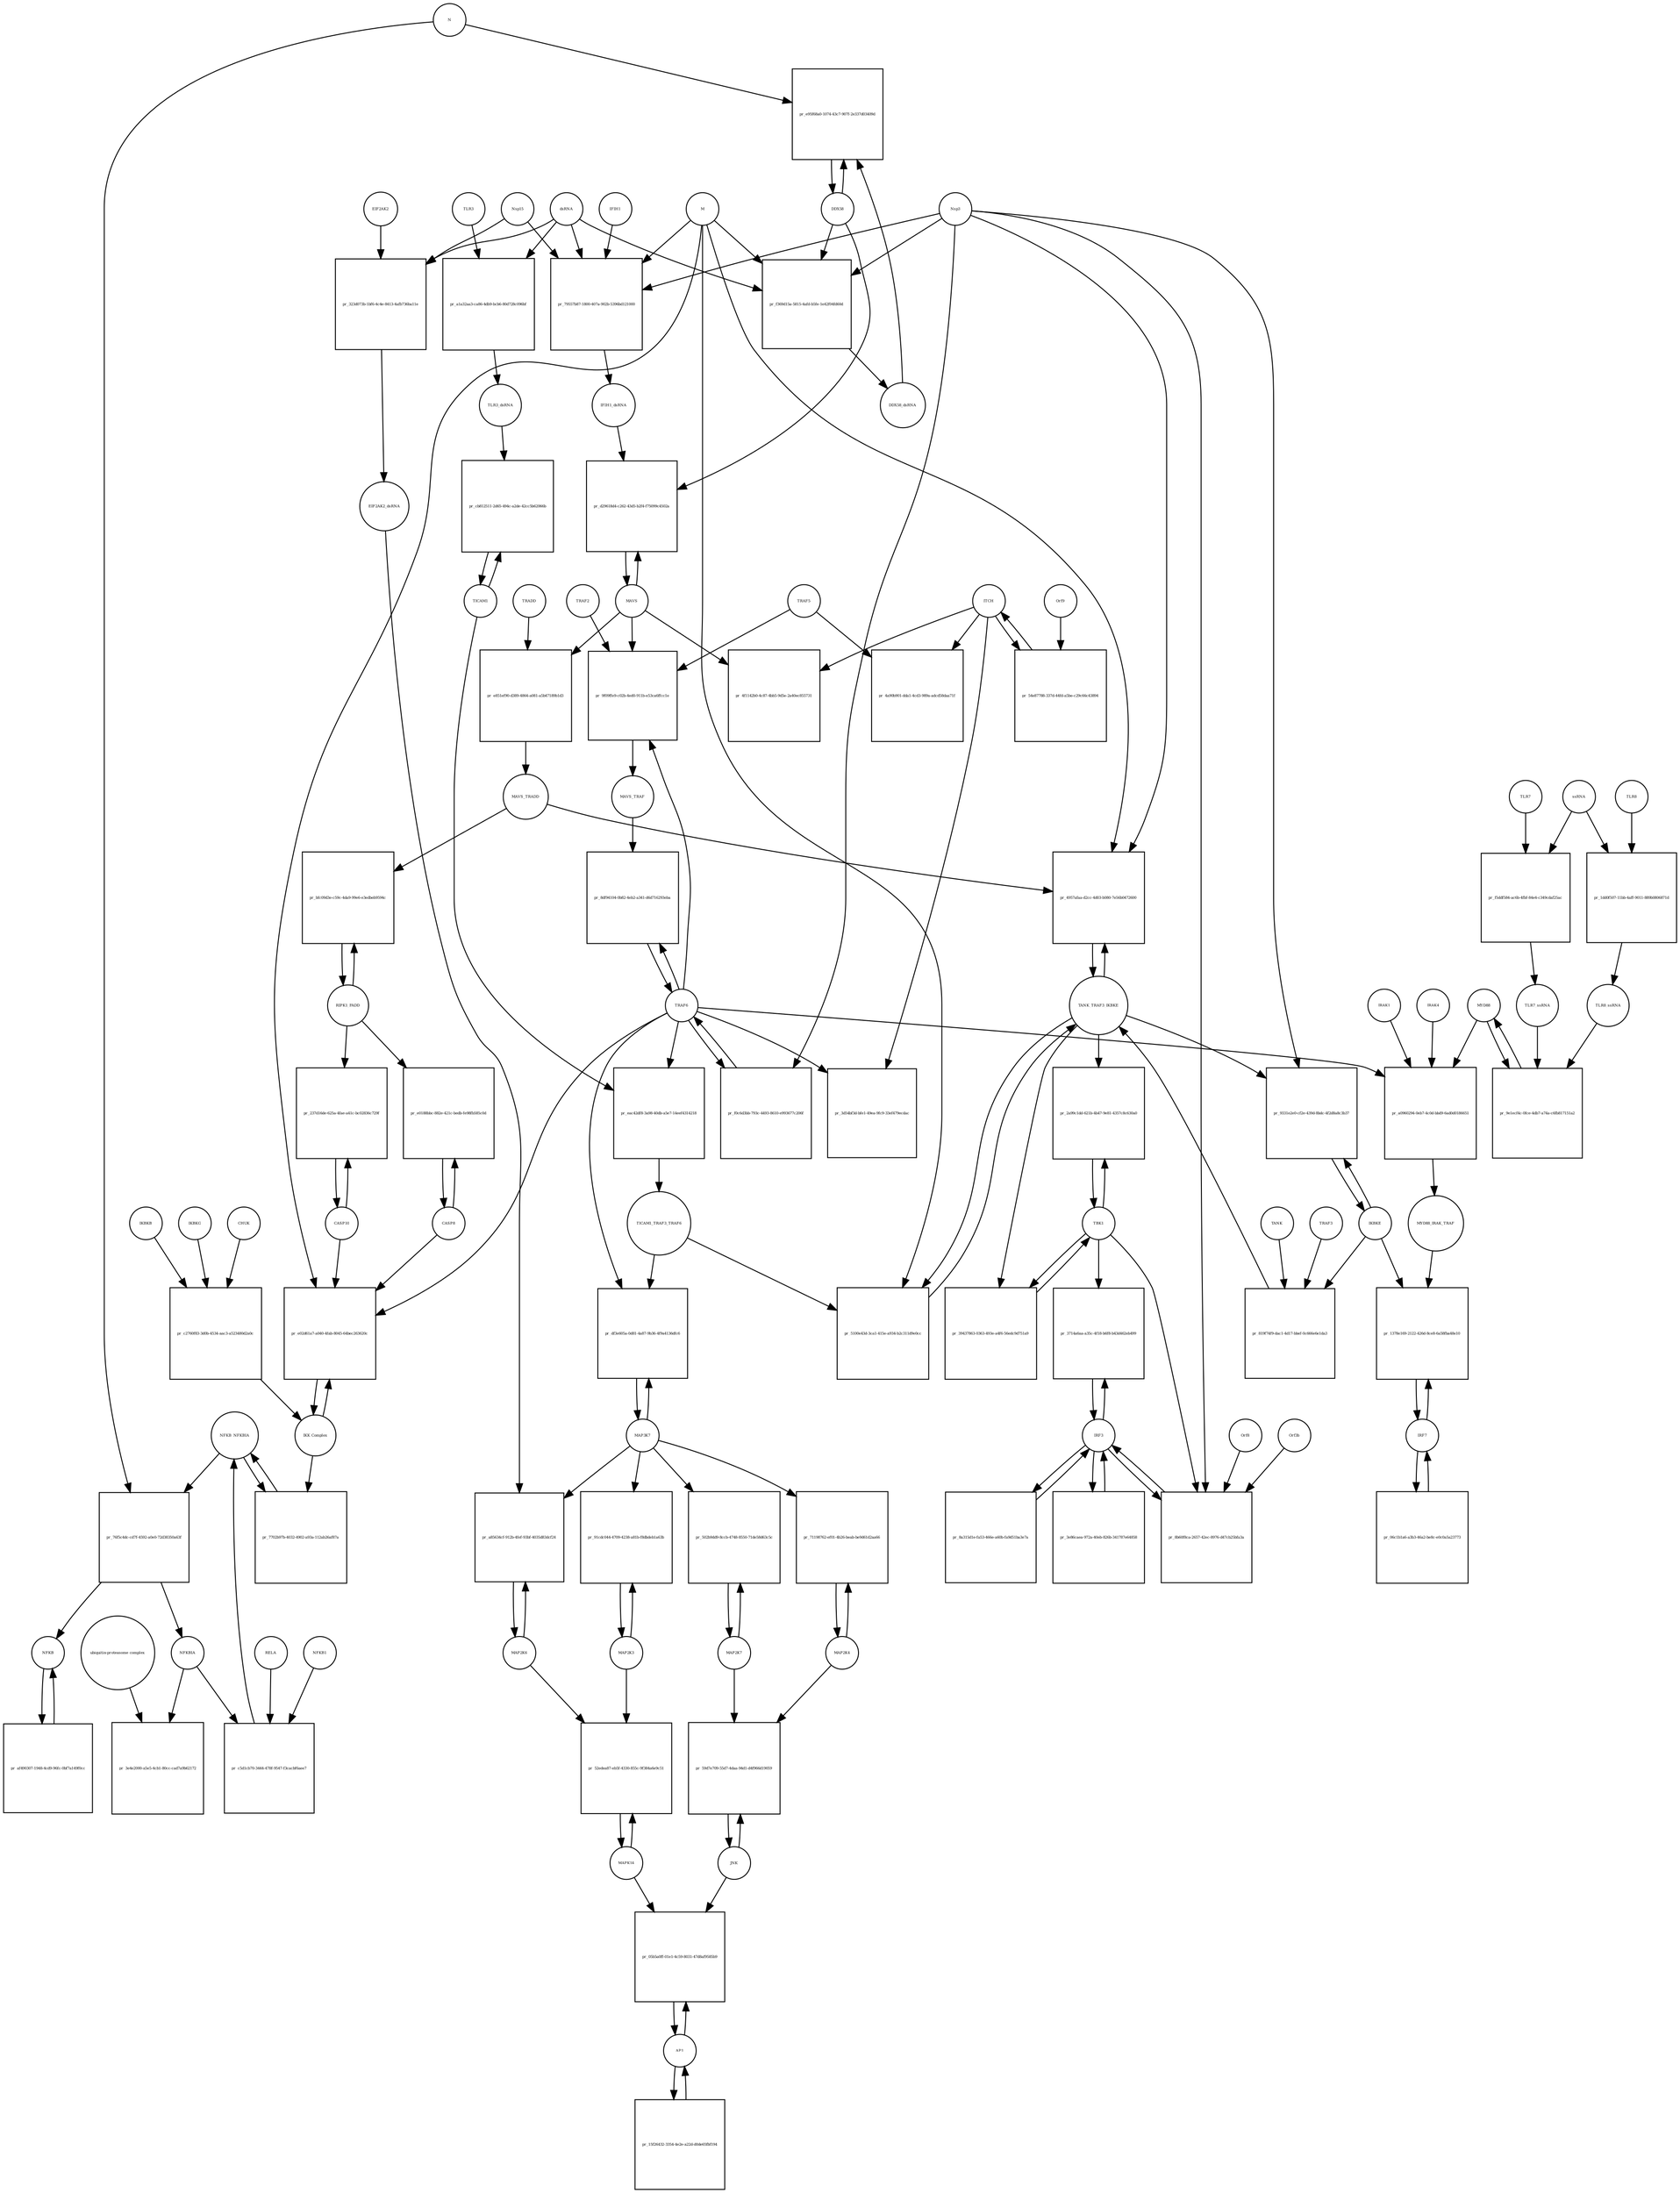 strict digraph  {
NFKB_NFKBIA [annotation="", bipartite=0, cls=complex, fontsize=4, label=NFKB_NFKBIA, shape=circle];
"pr_76f5c4dc-cd7f-4592-a0e0-72d38350a63f" [annotation="", bipartite=1, cls=process, fontsize=4, label="pr_76f5c4dc-cd7f-4592-a0e0-72d38350a63f", shape=square];
NFKB [annotation="", bipartite=0, cls=complex, fontsize=4, label=NFKB, shape=circle];
NFKBIA [annotation=urn_miriam_hgnc_7797, bipartite=0, cls=macromolecule, fontsize=4, label=NFKBIA, shape=circle];
N [annotation=urn_miriam_ncbiprotein_1798174255, bipartite=0, cls=macromolecule, fontsize=4, label=N, shape=circle];
TLR3 [annotation=urn_miriam_hgnc_11849, bipartite=0, cls="macromolecule multimer", fontsize=4, label=TLR3, shape=circle];
"pr_a1a32aa3-ca86-4db9-bcb6-80d728c096bf" [annotation="", bipartite=1, cls=process, fontsize=4, label="pr_a1a32aa3-ca86-4db9-bcb6-80d728c096bf", shape=square];
dsRNA [annotation="", bipartite=0, cls="nucleic acid feature", fontsize=4, label=dsRNA, shape=circle];
TLR3_dsRNA [annotation="", bipartite=0, cls=complex, fontsize=4, label=TLR3_dsRNA, shape=circle];
"pr_f369d15a-5815-4afd-b5fe-1e42f04fd60d" [annotation="", bipartite=1, cls=process, fontsize=4, label="pr_f369d15a-5815-4afd-b5fe-1e42f04fd60d", shape=square];
DDX58_dsRNA [annotation="", bipartite=0, cls=complex, fontsize=4, label=DDX58_dsRNA, shape=circle];
M [annotation=urn_miriam_ncbiprotein_1796318601, bipartite=0, cls=macromolecule, fontsize=4, label=M, shape=circle];
Nsp3 [annotation=urn_miriam_ncbiprotein_1802476807, bipartite=0, cls=macromolecule, fontsize=4, label=Nsp3, shape=circle];
DDX58 [annotation=urn_miriam_hgnc_19102, bipartite=0, cls=macromolecule, fontsize=4, label=DDX58, shape=circle];
"pr_79557b87-1800-407a-902b-5396bd121000" [annotation="", bipartite=1, cls=process, fontsize=4, label="pr_79557b87-1800-407a-902b-5396bd121000", shape=square];
IFIH1_dsRNA [annotation="", bipartite=0, cls=complex, fontsize=4, label=IFIH1_dsRNA, shape=circle];
Nsp15 [annotation=urn_miriam_ncbiprotein_1802476818, bipartite=0, cls=macromolecule, fontsize=4, label=Nsp15, shape=circle];
IFIH1 [annotation=urn_miriam_hgnc_18873, bipartite=0, cls=macromolecule, fontsize=4, label=IFIH1, shape=circle];
"pr_e95f68a0-1074-43c7-907f-2e337d03409d" [annotation="", bipartite=1, cls=process, fontsize=4, label="pr_e95f68a0-1074-43c7-907f-2e337d03409d", shape=square];
MAVS [annotation=urn_miriam_hgnc_29233, bipartite=0, cls="macromolecule multimer", fontsize=4, label=MAVS, shape=circle];
"pr_d29618d4-c262-43d5-b2f4-f75099c4502a" [annotation="", bipartite=1, cls=process, fontsize=4, label="pr_d29618d4-c262-43d5-b2f4-f75099c4502a", shape=square];
"pr_3e4e2000-a5e5-4cb1-80cc-cad7a9b62172" [annotation="", bipartite=1, cls=process, fontsize=4, label="pr_3e4e2000-a5e5-4cb1-80cc-cad7a9b62172", shape=square];
"ubiquitin-proteasome complex" [annotation="", bipartite=0, cls=complex, fontsize=4, label="ubiquitin-proteasome complex", shape=circle];
IRF3 [annotation=urn_miriam_hgnc_6118, bipartite=0, cls="macromolecule multimer", fontsize=4, label=IRF3, shape=circle];
"pr_3714a6aa-a35c-4f18-b6f8-b43d462eb499" [annotation="", bipartite=1, cls=process, fontsize=4, label="pr_3714a6aa-a35c-4f18-b6f8-b43d462eb499", shape=square];
TBK1 [annotation="", bipartite=0, cls=macromolecule, fontsize=4, label=TBK1, shape=circle];
"pr_8b60f8ca-2657-42ec-8976-d47cb25bfa3a" [annotation="", bipartite=1, cls=process, fontsize=4, label="pr_8b60f8ca-2657-42ec-8976-d47cb25bfa3a", shape=square];
Orf3b [annotation=urn_miriam_uniprot_P59633, bipartite=0, cls=macromolecule, fontsize=4, label=Orf3b, shape=circle];
Orf8 [annotation=urn_miriam_ncbiprotein_1796318604, bipartite=0, cls=macromolecule, fontsize=4, label=Orf8, shape=circle];
IRF7 [annotation=urn_miriam_hgnc_6122, bipartite=0, cls="macromolecule multimer", fontsize=4, label=IRF7, shape=circle];
"pr_1378e169-2122-426d-8ce8-6a58fba48e10" [annotation="", bipartite=1, cls=process, fontsize=4, label="pr_1378e169-2122-426d-8ce8-6a58fba48e10", shape=square];
IKBKE [annotation=urn_miriam_hgnc_14552, bipartite=0, cls=macromolecule, fontsize=4, label=IKBKE, shape=circle];
MYD88_IRAK_TRAF [annotation="", bipartite=0, cls=complex, fontsize=4, label=MYD88_IRAK_TRAF, shape=circle];
TRAF6 [annotation=urn_miriam_hgnc_12036, bipartite=0, cls=macromolecule, fontsize=4, label=TRAF6, shape=circle];
"pr_8df94104-0b82-4eb2-a341-d6d716293eba" [annotation="", bipartite=1, cls=process, fontsize=4, label="pr_8df94104-0b82-4eb2-a341-d6d716293eba", shape=square];
MAVS_TRAF [annotation="", bipartite=0, cls=complex, fontsize=4, label=MAVS_TRAF, shape=circle];
"pr_4f1142b0-4c87-4bb5-9d5e-2a40ec855731" [annotation="", bipartite=1, cls=process, fontsize=4, label="pr_4f1142b0-4c87-4bb5-9d5e-2a40ec855731", shape=square];
ITCH [annotation="", bipartite=0, cls=macromolecule, fontsize=4, label=ITCH, shape=circle];
TRAF5 [annotation=urn_miriam_hgnc_12035, bipartite=0, cls=macromolecule, fontsize=4, label=TRAF5, shape=circle];
"pr_4a90b901-dda1-4cd3-989a-adcd58daa71f" [annotation="", bipartite=1, cls=process, fontsize=4, label="pr_4a90b901-dda1-4cd3-989a-adcd58daa71f", shape=square];
"pr_3d54bf3d-bfe1-49ea-9fc9-33ef479ecdac" [annotation="", bipartite=1, cls=process, fontsize=4, label="pr_3d54bf3d-bfe1-49ea-9fc9-33ef479ecdac", shape=square];
TICAM1 [annotation=urn_miriam_hgnc_18348, bipartite=0, cls=macromolecule, fontsize=4, label=TICAM1, shape=circle];
"pr_cb812511-2d65-494c-a2de-42cc5b62066b" [annotation="", bipartite=1, cls=process, fontsize=4, label="pr_cb812511-2d65-494c-a2de-42cc5b62066b", shape=square];
"pr_eac42df8-3a98-40db-a5e7-14eef4314218" [annotation="", bipartite=1, cls=process, fontsize=4, label="pr_eac42df8-3a98-40db-a5e7-14eef4314218", shape=square];
TICAM1_TRAF3_TRAF6 [annotation="", bipartite=0, cls=complex, fontsize=4, label=TICAM1_TRAF3_TRAF6, shape=circle];
TANK_TRAF3_IKBKE [annotation="", bipartite=0, cls=complex, fontsize=4, label=TANK_TRAF3_IKBKE, shape=circle];
"pr_5100e43d-3ca1-415e-a934-b2c311d9e0cc" [annotation="", bipartite=1, cls=process, fontsize=4, label="pr_5100e43d-3ca1-415e-a934-b2c311d9e0cc", shape=square];
"pr_2a99c1dd-621b-4b47-9e81-4357c8c630a0" [annotation="", bipartite=1, cls=process, fontsize=4, label="pr_2a99c1dd-621b-4b47-9e81-4357c8c630a0", shape=square];
"pr_9331e2e0-cf2e-439d-8bdc-4f2d8a8c3b37" [annotation="", bipartite=1, cls=process, fontsize=4, label="pr_9331e2e0-cf2e-439d-8bdc-4f2d8a8c3b37", shape=square];
MYD88 [annotation="", bipartite=0, cls=macromolecule, fontsize=4, label=MYD88, shape=circle];
"pr_a0960294-0eb7-4c0d-bbd9-6ad0d0186651" [annotation="", bipartite=1, cls=process, fontsize=4, label="pr_a0960294-0eb7-4c0d-bbd9-6ad0d0186651", shape=square];
IRAK1 [annotation=urn_miriam_hgnc_6112, bipartite=0, cls=macromolecule, fontsize=4, label=IRAK1, shape=circle];
IRAK4 [annotation=urn_miriam_hgnc_17967, bipartite=0, cls=macromolecule, fontsize=4, label=IRAK4, shape=circle];
TLR7 [annotation=urn_miriam_hgnc_15631, bipartite=0, cls=macromolecule, fontsize=4, label=TLR7, shape=circle];
"pr_f5ddf584-ac6b-4fbf-84e4-c349cdaf25ac" [annotation="", bipartite=1, cls=process, fontsize=4, label="pr_f5ddf584-ac6b-4fbf-84e4-c349cdaf25ac", shape=square];
TLR7_ssRNA [annotation="", bipartite=0, cls=complex, fontsize=4, label=TLR7_ssRNA, shape=circle];
ssRNA [annotation="", bipartite=0, cls="nucleic acid feature", fontsize=4, label=ssRNA, shape=circle];
TLR8 [annotation=urn_miriam_hgnc_15632, bipartite=0, cls=macromolecule, fontsize=4, label=TLR8, shape=circle];
"pr_1dd0f507-11bb-4aff-9011-889b0806871d" [annotation="", bipartite=1, cls=process, fontsize=4, label="pr_1dd0f507-11bb-4aff-9011-889b0806871d", shape=square];
TLR8_ssRNA [annotation="", bipartite=0, cls=complex, fontsize=4, label=TLR8_ssRNA, shape=circle];
"pr_9e1ecf4c-0fce-4db7-a74a-c6fb817151a2" [annotation="", bipartite=1, cls=process, fontsize=4, label="pr_9e1ecf4c-0fce-4db7-a74a-c6fb817151a2", shape=square];
MAP3K7 [annotation="", bipartite=0, cls=macromolecule, fontsize=4, label=MAP3K7, shape=circle];
"pr_df3e605a-0d81-4a87-9b36-4f9a4136dfc6" [annotation="", bipartite=1, cls=process, fontsize=4, label="pr_df3e605a-0d81-4a87-9b36-4f9a4136dfc6", shape=square];
TRAF2 [annotation=urn_miriam_hgnc_12032, bipartite=0, cls=macromolecule, fontsize=4, label=TRAF2, shape=circle];
"pr_9f09ffe9-c02b-4ed0-911b-e53ca6ffcc1e" [annotation="", bipartite=1, cls=process, fontsize=4, label="pr_9f09ffe9-c02b-4ed0-911b-e53ca6ffcc1e", shape=square];
"pr_54e87788-337d-44fd-a5be-c29c66c43894" [annotation="", bipartite=1, cls=process, fontsize=4, label="pr_54e87788-337d-44fd-a5be-c29c66c43894", shape=square];
Orf9 [annotation=urn_miriam_uniprot_P59636, bipartite=0, cls=macromolecule, fontsize=4, label=Orf9, shape=circle];
"pr_e851ef90-d389-4864-a081-a5b47189b1d3" [annotation="", bipartite=1, cls=process, fontsize=4, label="pr_e851ef90-d389-4864-a081-a5b47189b1d3", shape=square];
MAVS_TRADD [annotation="", bipartite=0, cls=complex, fontsize=4, label=MAVS_TRADD, shape=circle];
TRADD [annotation=urn_miriam_hgnc_12030, bipartite=0, cls=macromolecule, fontsize=4, label=TRADD, shape=circle];
"pr_f0c6d3bb-793c-4493-8610-e993677c206f" [annotation="", bipartite=1, cls=process, fontsize=4, label="pr_f0c6d3bb-793c-4493-8610-e993677c206f", shape=square];
AP1 [annotation="", bipartite=0, cls=complex, fontsize=4, label=AP1, shape=circle];
"pr_05b5a0ff-01e1-4c59-8031-47d8af9585b9" [annotation="", bipartite=1, cls=process, fontsize=4, label="pr_05b5a0ff-01e1-4c59-8031-47d8af9585b9", shape=square];
MAPK14 [annotation="", bipartite=0, cls=macromolecule, fontsize=4, label=MAPK14, shape=circle];
JNK [annotation="", bipartite=0, cls=complex, fontsize=4, label=JNK, shape=circle];
"pr_59d7e709-55d7-4daa-94d1-d4f966d19059" [annotation="", bipartite=1, cls=process, fontsize=4, label="pr_59d7e709-55d7-4daa-94d1-d4f966d19059", shape=square];
MAP2K7 [annotation="", bipartite=0, cls=macromolecule, fontsize=4, label=MAP2K7, shape=circle];
MAP2K4 [annotation="", bipartite=0, cls=macromolecule, fontsize=4, label=MAP2K4, shape=circle];
"pr_71198762-ef01-4b26-beab-be9d61d2aa66" [annotation="", bipartite=1, cls=process, fontsize=4, label="pr_71198762-ef01-4b26-beab-be9d61d2aa66", shape=square];
"pr_502b9dd9-8ccb-4748-8550-71de58d63c5c" [annotation="", bipartite=1, cls=process, fontsize=4, label="pr_502b9dd9-8ccb-4748-8550-71de58d63c5c", shape=square];
MAP2K3 [annotation="", bipartite=0, cls=macromolecule, fontsize=4, label=MAP2K3, shape=circle];
"pr_91cdc044-4709-4238-a81b-f8dbdeb1a63b" [annotation="", bipartite=1, cls=process, fontsize=4, label="pr_91cdc044-4709-4238-a81b-f8dbdeb1a63b", shape=square];
MAP2K6 [annotation="", bipartite=0, cls=macromolecule, fontsize=4, label=MAP2K6, shape=circle];
"pr_a85634cf-912b-4fef-93bf-4035d83dcf24" [annotation="", bipartite=1, cls=process, fontsize=4, label="pr_a85634cf-912b-4fef-93bf-4035d83dcf24", shape=square];
EIF2AK2_dsRNA [annotation="", bipartite=0, cls=complex, fontsize=4, label=EIF2AK2_dsRNA, shape=circle];
"pr_323d073b-1bf6-4c4e-8413-4afb736ba11e" [annotation="", bipartite=1, cls=process, fontsize=4, label="pr_323d073b-1bf6-4c4e-8413-4afb736ba11e", shape=square];
EIF2AK2 [annotation=urn_miriam_hgnc_9437, bipartite=0, cls=macromolecule, fontsize=4, label=EIF2AK2, shape=circle];
RIPK1_FADD [annotation="", bipartite=0, cls=complex, fontsize=4, label=RIPK1_FADD, shape=circle];
"pr_bfc09d3e-c59c-4da9-99e6-e3edbeb9594c" [annotation="", bipartite=1, cls=process, fontsize=4, label="pr_bfc09d3e-c59c-4da9-99e6-e3edbeb9594c", shape=square];
CASP8 [annotation="", bipartite=0, cls=macromolecule, fontsize=4, label=CASP8, shape=circle];
"pr_e0188bbc-882e-421c-bedb-fe98fb585c0d" [annotation="", bipartite=1, cls=process, fontsize=4, label="pr_e0188bbc-882e-421c-bedb-fe98fb585c0d", shape=square];
CASP10 [annotation="", bipartite=0, cls=macromolecule, fontsize=4, label=CASP10, shape=circle];
"pr_237d16de-625a-4fae-a41c-bc02836c729f" [annotation="", bipartite=1, cls=process, fontsize=4, label="pr_237d16de-625a-4fae-a41c-bc02836c729f", shape=square];
"pr_7702b97b-4032-4902-a93a-112ab26af87a" [annotation="", bipartite=1, cls=process, fontsize=4, label="pr_7702b97b-4032-4902-a93a-112ab26af87a", shape=square];
"IKK Complex" [annotation="", bipartite=0, cls=complex, fontsize=4, label="IKK Complex", shape=circle];
"pr_e02d61a7-a040-4fab-8045-64bec263620c" [annotation="", bipartite=1, cls=process, fontsize=4, label="pr_e02d61a7-a040-4fab-8045-64bec263620c", shape=square];
"pr_c5d1cb70-3444-478f-9547-f3cacbf6aee7" [annotation="", bipartite=1, cls=process, fontsize=4, label="pr_c5d1cb70-3444-478f-9547-f3cacbf6aee7", shape=square];
RELA [annotation="", bipartite=0, cls=macromolecule, fontsize=4, label=RELA, shape=circle];
NFKB1 [annotation="", bipartite=0, cls=macromolecule, fontsize=4, label=NFKB1, shape=circle];
IKBKG [annotation="", bipartite=0, cls=macromolecule, fontsize=4, label=IKBKG, shape=circle];
"pr_c2760f83-3d0b-4534-aac3-a523480d2a0c" [annotation="", bipartite=1, cls=process, fontsize=4, label="pr_c2760f83-3d0b-4534-aac3-a523480d2a0c", shape=square];
CHUK [annotation="", bipartite=0, cls=macromolecule, fontsize=4, label=CHUK, shape=circle];
IKBKB [annotation="", bipartite=0, cls=macromolecule, fontsize=4, label=IKBKB, shape=circle];
"pr_4957afaa-d2cc-4d03-b080-7e56b0472600" [annotation="", bipartite=1, cls=process, fontsize=4, label="pr_4957afaa-d2cc-4d03-b080-7e56b0472600", shape=square];
"pr_39437863-0363-493e-a4f6-56edc9d751a9" [annotation="", bipartite=1, cls=process, fontsize=4, label="pr_39437863-0363-493e-a4f6-56edc9d751a9", shape=square];
"pr_52edea87-eb5f-4330-855c-9f384a6e9c51" [annotation="", bipartite=1, cls=process, fontsize=4, label="pr_52edea87-eb5f-4330-855c-9f384a6e9c51", shape=square];
TRAF3 [annotation="", bipartite=0, cls=macromolecule, fontsize=4, label=TRAF3, shape=circle];
"pr_819f74f9-dac1-4d17-bbef-0c666e6e1da3" [annotation="", bipartite=1, cls=process, fontsize=4, label="pr_819f74f9-dac1-4d17-bbef-0c666e6e1da3", shape=square];
TANK [annotation="", bipartite=0, cls=macromolecule, fontsize=4, label=TANK, shape=circle];
"pr_af490307-1948-4cd9-96fc-0bf7a149f0cc" [annotation="", bipartite=1, cls=process, fontsize=4, label="pr_af490307-1948-4cd9-96fc-0bf7a149f0cc", shape=square];
"pr_3e86caea-972a-40eb-826b-341787e64858" [annotation="", bipartite=1, cls=process, fontsize=4, label="pr_3e86caea-972a-40eb-826b-341787e64858", shape=square];
"pr_8a315d1e-fa53-466e-a60b-fa9d51ba3e7a" [annotation="", bipartite=1, cls=process, fontsize=4, label="pr_8a315d1e-fa53-466e-a60b-fa9d51ba3e7a", shape=square];
"pr_06c1b1a6-a3b3-46a2-be8c-e0c0a5a23773" [annotation="", bipartite=1, cls=process, fontsize=4, label="pr_06c1b1a6-a3b3-46a2-be8c-e0c0a5a23773", shape=square];
"pr_15f26432-3354-4e2e-a22d-d0de65fbf194" [annotation="", bipartite=1, cls=process, fontsize=4, label="pr_15f26432-3354-4e2e-a22d-d0de65fbf194", shape=square];
NFKB_NFKBIA -> "pr_76f5c4dc-cd7f-4592-a0e0-72d38350a63f"  [annotation="", interaction_type=consumption];
NFKB_NFKBIA -> "pr_7702b97b-4032-4902-a93a-112ab26af87a"  [annotation="", interaction_type=consumption];
"pr_76f5c4dc-cd7f-4592-a0e0-72d38350a63f" -> NFKB  [annotation="", interaction_type=production];
"pr_76f5c4dc-cd7f-4592-a0e0-72d38350a63f" -> NFKBIA  [annotation="", interaction_type=production];
NFKB -> "pr_af490307-1948-4cd9-96fc-0bf7a149f0cc"  [annotation="", interaction_type=consumption];
NFKBIA -> "pr_3e4e2000-a5e5-4cb1-80cc-cad7a9b62172"  [annotation="", interaction_type=consumption];
NFKBIA -> "pr_c5d1cb70-3444-478f-9547-f3cacbf6aee7"  [annotation="", interaction_type=consumption];
N -> "pr_76f5c4dc-cd7f-4592-a0e0-72d38350a63f"  [annotation="urn_miriam_pubmed_16143815|urn_miriam_taxonomy_694009", interaction_type=stimulation];
N -> "pr_e95f68a0-1074-43c7-907f-2e337d03409d"  [annotation="urn_miriam_pubmed_25581309|urn_miriam_pubmed_28148787|urn_miriam_taxonomy_694009", interaction_type=inhibition];
TLR3 -> "pr_a1a32aa3-ca86-4db9-bcb6-80d728c096bf"  [annotation="", interaction_type=consumption];
"pr_a1a32aa3-ca86-4db9-bcb6-80d728c096bf" -> TLR3_dsRNA  [annotation="", interaction_type=production];
dsRNA -> "pr_a1a32aa3-ca86-4db9-bcb6-80d728c096bf"  [annotation="", interaction_type=consumption];
dsRNA -> "pr_f369d15a-5815-4afd-b5fe-1e42f04fd60d"  [annotation="", interaction_type=consumption];
dsRNA -> "pr_79557b87-1800-407a-902b-5396bd121000"  [annotation="", interaction_type=consumption];
dsRNA -> "pr_323d073b-1bf6-4c4e-8413-4afb736ba11e"  [annotation="", interaction_type=consumption];
TLR3_dsRNA -> "pr_cb812511-2d65-494c-a2de-42cc5b62066b"  [annotation=urn_miriam_pubmed_20303872, interaction_type=stimulation];
"pr_f369d15a-5815-4afd-b5fe-1e42f04fd60d" -> DDX58_dsRNA  [annotation="", interaction_type=production];
DDX58_dsRNA -> "pr_e95f68a0-1074-43c7-907f-2e337d03409d"  [annotation="urn_miriam_pubmed_25581309|urn_miriam_pubmed_28148787|urn_miriam_taxonomy_694009", interaction_type=catalysis];
M -> "pr_f369d15a-5815-4afd-b5fe-1e42f04fd60d"  [annotation="urn_miriam_pubmed_20303872|urn_miriam_pubmed_19380580|urn_miriam_pubmed_31226023|urn_miriam_taxonomy_694009", interaction_type=inhibition];
M -> "pr_79557b87-1800-407a-902b-5396bd121000"  [annotation="urn_miriam_pubmed_28484023|urn_miriam_pubmed_19380580|urn_miriam_pubmed_31226023|urn_miriam_taxonomy_694009", interaction_type=inhibition];
M -> "pr_5100e43d-3ca1-415e-a934-b2c311d9e0cc"  [annotation="urn_miriam_pubmed_19380580|urn_miriam_pubmed_19366914|urn_miriam_taxonomy_694009", interaction_type=inhibition];
M -> "pr_e02d61a7-a040-4fab-8045-64bec263620c"  [annotation="urn_miriam_pubmed_19366914|urn_miriam_pubmed_20303872|urn_miriam_pubmed_17705188|urn_miriam_pubmed_694009", interaction_type=inhibition];
M -> "pr_4957afaa-d2cc-4d03-b080-7e56b0472600"  [annotation="urn_miriam_pubmed_19366914|urn_miriam_pubmed_27164085|urn_miriam_pubmed_19380580|urn_miriam_taxonomy_694009", interaction_type=inhibition];
Nsp3 -> "pr_f369d15a-5815-4afd-b5fe-1e42f04fd60d"  [annotation="urn_miriam_pubmed_20303872|urn_miriam_pubmed_19380580|urn_miriam_pubmed_31226023|urn_miriam_taxonomy_694009", interaction_type=inhibition];
Nsp3 -> "pr_79557b87-1800-407a-902b-5396bd121000"  [annotation="urn_miriam_pubmed_28484023|urn_miriam_pubmed_19380580|urn_miriam_pubmed_31226023|urn_miriam_taxonomy_694009", interaction_type=inhibition];
Nsp3 -> "pr_8b60f8ca-2657-42ec-8976-d47cb25bfa3a"  [annotation="urn_miriam_pubmed_17761676|urn_miriam_pubmed_31226023|urn_miriam_taxonomy_694009", interaction_type=inhibition];
Nsp3 -> "pr_9331e2e0-cf2e-439d-8bdc-4f2d8a8c3b37"  [annotation="urn_miriam_pubmed_20303872|urn_miriam_pubmed_31226023|urn_miriam_taxonomy_694009", interaction_type=inhibition];
Nsp3 -> "pr_f0c6d3bb-793c-4493-8610-e993677c206f"  [annotation="urn_miriam_pubmed_27164085|urn_miriam_taxonomy_694009", interaction_type=catalysis];
Nsp3 -> "pr_4957afaa-d2cc-4d03-b080-7e56b0472600"  [annotation="urn_miriam_pubmed_19366914|urn_miriam_pubmed_27164085|urn_miriam_pubmed_19380580|urn_miriam_taxonomy_694009", interaction_type=inhibition];
DDX58 -> "pr_f369d15a-5815-4afd-b5fe-1e42f04fd60d"  [annotation="", interaction_type=consumption];
DDX58 -> "pr_e95f68a0-1074-43c7-907f-2e337d03409d"  [annotation="", interaction_type=consumption];
DDX58 -> "pr_d29618d4-c262-43d5-b2f4-f75099c4502a"  [annotation=urn_miriam_pubmed_25581309, interaction_type=catalysis];
"pr_79557b87-1800-407a-902b-5396bd121000" -> IFIH1_dsRNA  [annotation="", interaction_type=production];
IFIH1_dsRNA -> "pr_d29618d4-c262-43d5-b2f4-f75099c4502a"  [annotation=urn_miriam_pubmed_25581309, interaction_type=catalysis];
Nsp15 -> "pr_79557b87-1800-407a-902b-5396bd121000"  [annotation="urn_miriam_pubmed_28484023|urn_miriam_pubmed_19380580|urn_miriam_pubmed_31226023|urn_miriam_taxonomy_694009", interaction_type=inhibition];
Nsp15 -> "pr_323d073b-1bf6-4c4e-8413-4afb736ba11e"  [annotation="urn_miriam_pubmed_28484023|urn_miriam_pubmed_19366914|urn_miriam_taxonomy_694009", interaction_type=inhibition];
IFIH1 -> "pr_79557b87-1800-407a-902b-5396bd121000"  [annotation="", interaction_type=consumption];
"pr_e95f68a0-1074-43c7-907f-2e337d03409d" -> DDX58  [annotation="", interaction_type=production];
MAVS -> "pr_d29618d4-c262-43d5-b2f4-f75099c4502a"  [annotation="", interaction_type=consumption];
MAVS -> "pr_4f1142b0-4c87-4bb5-9d5e-2a40ec855731"  [annotation="", interaction_type=consumption];
MAVS -> "pr_9f09ffe9-c02b-4ed0-911b-e53ca6ffcc1e"  [annotation="", interaction_type=consumption];
MAVS -> "pr_e851ef90-d389-4864-a081-a5b47189b1d3"  [annotation="", interaction_type=consumption];
"pr_d29618d4-c262-43d5-b2f4-f75099c4502a" -> MAVS  [annotation="", interaction_type=production];
"ubiquitin-proteasome complex" -> "pr_3e4e2000-a5e5-4cb1-80cc-cad7a9b62172"  [annotation=urn_miriam_pubmed_20303872, interaction_type=catalysis];
IRF3 -> "pr_3714a6aa-a35c-4f18-b6f8-b43d462eb499"  [annotation="", interaction_type=consumption];
IRF3 -> "pr_8b60f8ca-2657-42ec-8976-d47cb25bfa3a"  [annotation="", interaction_type=consumption];
IRF3 -> "pr_3e86caea-972a-40eb-826b-341787e64858"  [annotation="", interaction_type=consumption];
IRF3 -> "pr_8a315d1e-fa53-466e-a60b-fa9d51ba3e7a"  [annotation="", interaction_type=consumption];
"pr_3714a6aa-a35c-4f18-b6f8-b43d462eb499" -> IRF3  [annotation="", interaction_type=production];
TBK1 -> "pr_3714a6aa-a35c-4f18-b6f8-b43d462eb499"  [annotation=urn_miriam_pubmed_25581309, interaction_type=catalysis];
TBK1 -> "pr_8b60f8ca-2657-42ec-8976-d47cb25bfa3a"  [annotation="urn_miriam_pubmed_17761676|urn_miriam_pubmed_31226023|urn_miriam_taxonomy_694009", interaction_type=catalysis];
TBK1 -> "pr_2a99c1dd-621b-4b47-9e81-4357c8c630a0"  [annotation="", interaction_type=consumption];
TBK1 -> "pr_39437863-0363-493e-a4f6-56edc9d751a9"  [annotation="", interaction_type=consumption];
"pr_8b60f8ca-2657-42ec-8976-d47cb25bfa3a" -> IRF3  [annotation="", interaction_type=production];
Orf3b -> "pr_8b60f8ca-2657-42ec-8976-d47cb25bfa3a"  [annotation="urn_miriam_pubmed_17761676|urn_miriam_pubmed_31226023|urn_miriam_taxonomy_694009", interaction_type=inhibition];
Orf8 -> "pr_8b60f8ca-2657-42ec-8976-d47cb25bfa3a"  [annotation="urn_miriam_pubmed_17761676|urn_miriam_pubmed_31226023|urn_miriam_taxonomy_694009", interaction_type=inhibition];
IRF7 -> "pr_1378e169-2122-426d-8ce8-6a58fba48e10"  [annotation="", interaction_type=consumption];
IRF7 -> "pr_06c1b1a6-a3b3-46a2-be8c-e0c0a5a23773"  [annotation="", interaction_type=consumption];
"pr_1378e169-2122-426d-8ce8-6a58fba48e10" -> IRF7  [annotation="", interaction_type=production];
IKBKE -> "pr_1378e169-2122-426d-8ce8-6a58fba48e10"  [annotation=urn_miriam_pubmed_20303872, interaction_type=catalysis];
IKBKE -> "pr_9331e2e0-cf2e-439d-8bdc-4f2d8a8c3b37"  [annotation="", interaction_type=consumption];
IKBKE -> "pr_819f74f9-dac1-4d17-bbef-0c666e6e1da3"  [annotation="", interaction_type=consumption];
MYD88_IRAK_TRAF -> "pr_1378e169-2122-426d-8ce8-6a58fba48e10"  [annotation=urn_miriam_pubmed_20303872, interaction_type=catalysis];
TRAF6 -> "pr_8df94104-0b82-4eb2-a341-d6d716293eba"  [annotation="", interaction_type=consumption];
TRAF6 -> "pr_3d54bf3d-bfe1-49ea-9fc9-33ef479ecdac"  [annotation="", interaction_type=consumption];
TRAF6 -> "pr_eac42df8-3a98-40db-a5e7-14eef4314218"  [annotation="", interaction_type=consumption];
TRAF6 -> "pr_a0960294-0eb7-4c0d-bbd9-6ad0d0186651"  [annotation="", interaction_type=consumption];
TRAF6 -> "pr_df3e605a-0d81-4a87-9b36-4f9a4136dfc6"  [annotation=urn_miriam_pubmed_19366914, interaction_type=stimulation];
TRAF6 -> "pr_9f09ffe9-c02b-4ed0-911b-e53ca6ffcc1e"  [annotation="", interaction_type=consumption];
TRAF6 -> "pr_f0c6d3bb-793c-4493-8610-e993677c206f"  [annotation="", interaction_type=consumption];
TRAF6 -> "pr_e02d61a7-a040-4fab-8045-64bec263620c"  [annotation="urn_miriam_pubmed_19366914|urn_miriam_pubmed_20303872|urn_miriam_pubmed_17705188|urn_miriam_pubmed_694009", interaction_type=stimulation];
"pr_8df94104-0b82-4eb2-a341-d6d716293eba" -> TRAF6  [annotation="", interaction_type=production];
MAVS_TRAF -> "pr_8df94104-0b82-4eb2-a341-d6d716293eba"  [annotation=urn_miriam_pubmed_19366914, interaction_type=catalysis];
ITCH -> "pr_4f1142b0-4c87-4bb5-9d5e-2a40ec855731"  [annotation=urn_miriam_pubmed_25135833, interaction_type=catalysis];
ITCH -> "pr_4a90b901-dda1-4cd3-989a-adcd58daa71f"  [annotation=urn_miriam_pubmed_25135833, interaction_type=catalysis];
ITCH -> "pr_3d54bf3d-bfe1-49ea-9fc9-33ef479ecdac"  [annotation=urn_miriam_pubmed_25135833, interaction_type=catalysis];
ITCH -> "pr_54e87788-337d-44fd-a5be-c29c66c43894"  [annotation="", interaction_type=consumption];
TRAF5 -> "pr_4a90b901-dda1-4cd3-989a-adcd58daa71f"  [annotation="", interaction_type=consumption];
TRAF5 -> "pr_9f09ffe9-c02b-4ed0-911b-e53ca6ffcc1e"  [annotation="", interaction_type=consumption];
TICAM1 -> "pr_cb812511-2d65-494c-a2de-42cc5b62066b"  [annotation="", interaction_type=consumption];
TICAM1 -> "pr_eac42df8-3a98-40db-a5e7-14eef4314218"  [annotation="", interaction_type=consumption];
"pr_cb812511-2d65-494c-a2de-42cc5b62066b" -> TICAM1  [annotation="", interaction_type=production];
"pr_eac42df8-3a98-40db-a5e7-14eef4314218" -> TICAM1_TRAF3_TRAF6  [annotation="", interaction_type=production];
TICAM1_TRAF3_TRAF6 -> "pr_5100e43d-3ca1-415e-a934-b2c311d9e0cc"  [annotation="urn_miriam_pubmed_19380580|urn_miriam_pubmed_19366914|urn_miriam_taxonomy_694009", interaction_type=stimulation];
TICAM1_TRAF3_TRAF6 -> "pr_df3e605a-0d81-4a87-9b36-4f9a4136dfc6"  [annotation=urn_miriam_pubmed_19366914, interaction_type=stimulation];
TANK_TRAF3_IKBKE -> "pr_5100e43d-3ca1-415e-a934-b2c311d9e0cc"  [annotation="", interaction_type=consumption];
TANK_TRAF3_IKBKE -> "pr_2a99c1dd-621b-4b47-9e81-4357c8c630a0"  [annotation=urn_miriam_pubmed_20303872, interaction_type=stimulation];
TANK_TRAF3_IKBKE -> "pr_9331e2e0-cf2e-439d-8bdc-4f2d8a8c3b37"  [annotation="urn_miriam_pubmed_20303872|urn_miriam_pubmed_31226023|urn_miriam_taxonomy_694009", interaction_type=stimulation];
TANK_TRAF3_IKBKE -> "pr_4957afaa-d2cc-4d03-b080-7e56b0472600"  [annotation="", interaction_type=consumption];
TANK_TRAF3_IKBKE -> "pr_39437863-0363-493e-a4f6-56edc9d751a9"  [annotation=urn_miriam_pubmed_19366914, interaction_type=stimulation];
"pr_5100e43d-3ca1-415e-a934-b2c311d9e0cc" -> TANK_TRAF3_IKBKE  [annotation="", interaction_type=production];
"pr_2a99c1dd-621b-4b47-9e81-4357c8c630a0" -> TBK1  [annotation="", interaction_type=production];
"pr_9331e2e0-cf2e-439d-8bdc-4f2d8a8c3b37" -> IKBKE  [annotation="", interaction_type=production];
MYD88 -> "pr_a0960294-0eb7-4c0d-bbd9-6ad0d0186651"  [annotation="", interaction_type=consumption];
MYD88 -> "pr_9e1ecf4c-0fce-4db7-a74a-c6fb817151a2"  [annotation="", interaction_type=consumption];
"pr_a0960294-0eb7-4c0d-bbd9-6ad0d0186651" -> MYD88_IRAK_TRAF  [annotation="", interaction_type=production];
IRAK1 -> "pr_a0960294-0eb7-4c0d-bbd9-6ad0d0186651"  [annotation="", interaction_type=consumption];
IRAK4 -> "pr_a0960294-0eb7-4c0d-bbd9-6ad0d0186651"  [annotation="", interaction_type=consumption];
TLR7 -> "pr_f5ddf584-ac6b-4fbf-84e4-c349cdaf25ac"  [annotation="", interaction_type=consumption];
"pr_f5ddf584-ac6b-4fbf-84e4-c349cdaf25ac" -> TLR7_ssRNA  [annotation="", interaction_type=production];
TLR7_ssRNA -> "pr_9e1ecf4c-0fce-4db7-a74a-c6fb817151a2"  [annotation=urn_miriam_pubmed_19366914, interaction_type=stimulation];
ssRNA -> "pr_f5ddf584-ac6b-4fbf-84e4-c349cdaf25ac"  [annotation="", interaction_type=consumption];
ssRNA -> "pr_1dd0f507-11bb-4aff-9011-889b0806871d"  [annotation="", interaction_type=consumption];
TLR8 -> "pr_1dd0f507-11bb-4aff-9011-889b0806871d"  [annotation="", interaction_type=consumption];
"pr_1dd0f507-11bb-4aff-9011-889b0806871d" -> TLR8_ssRNA  [annotation="", interaction_type=production];
TLR8_ssRNA -> "pr_9e1ecf4c-0fce-4db7-a74a-c6fb817151a2"  [annotation=urn_miriam_pubmed_19366914, interaction_type=stimulation];
"pr_9e1ecf4c-0fce-4db7-a74a-c6fb817151a2" -> MYD88  [annotation="", interaction_type=production];
MAP3K7 -> "pr_df3e605a-0d81-4a87-9b36-4f9a4136dfc6"  [annotation="", interaction_type=consumption];
MAP3K7 -> "pr_71198762-ef01-4b26-beab-be9d61d2aa66"  [annotation=urn_miriam_pubmed_19366914, interaction_type=catalysis];
MAP3K7 -> "pr_502b9dd9-8ccb-4748-8550-71de58d63c5c"  [annotation=urn_miriam_pubmed_19366914, interaction_type=catalysis];
MAP3K7 -> "pr_91cdc044-4709-4238-a81b-f8dbdeb1a63b"  [annotation=urn_miriam_pubmed_19366914, interaction_type=catalysis];
MAP3K7 -> "pr_a85634cf-912b-4fef-93bf-4035d83dcf24"  [annotation=urn_miriam_pubmed_19366914, interaction_type=catalysis];
"pr_df3e605a-0d81-4a87-9b36-4f9a4136dfc6" -> MAP3K7  [annotation="", interaction_type=production];
TRAF2 -> "pr_9f09ffe9-c02b-4ed0-911b-e53ca6ffcc1e"  [annotation="", interaction_type=consumption];
"pr_9f09ffe9-c02b-4ed0-911b-e53ca6ffcc1e" -> MAVS_TRAF  [annotation="", interaction_type=production];
"pr_54e87788-337d-44fd-a5be-c29c66c43894" -> ITCH  [annotation="", interaction_type=production];
Orf9 -> "pr_54e87788-337d-44fd-a5be-c29c66c43894"  [annotation="urn_miriam_pubmed_25135833|urn_miriam_taxonomy_694009", interaction_type=stimulation];
"pr_e851ef90-d389-4864-a081-a5b47189b1d3" -> MAVS_TRADD  [annotation="", interaction_type=production];
MAVS_TRADD -> "pr_bfc09d3e-c59c-4da9-99e6-e3edbeb9594c"  [annotation=urn_miriam_pubmed_19366914, interaction_type=stimulation];
MAVS_TRADD -> "pr_4957afaa-d2cc-4d03-b080-7e56b0472600"  [annotation="urn_miriam_pubmed_19366914|urn_miriam_pubmed_27164085|urn_miriam_pubmed_19380580|urn_miriam_taxonomy_694009", interaction_type=stimulation];
TRADD -> "pr_e851ef90-d389-4864-a081-a5b47189b1d3"  [annotation="", interaction_type=consumption];
"pr_f0c6d3bb-793c-4493-8610-e993677c206f" -> TRAF6  [annotation="", interaction_type=production];
AP1 -> "pr_05b5a0ff-01e1-4c59-8031-47d8af9585b9"  [annotation="", interaction_type=consumption];
AP1 -> "pr_15f26432-3354-4e2e-a22d-d0de65fbf194"  [annotation="", interaction_type=consumption];
"pr_05b5a0ff-01e1-4c59-8031-47d8af9585b9" -> AP1  [annotation="", interaction_type=production];
MAPK14 -> "pr_05b5a0ff-01e1-4c59-8031-47d8af9585b9"  [annotation=urn_miriam_pubmed_19366914, interaction_type=stimulation];
MAPK14 -> "pr_52edea87-eb5f-4330-855c-9f384a6e9c51"  [annotation="", interaction_type=consumption];
JNK -> "pr_05b5a0ff-01e1-4c59-8031-47d8af9585b9"  [annotation=urn_miriam_pubmed_19366914, interaction_type=stimulation];
JNK -> "pr_59d7e709-55d7-4daa-94d1-d4f966d19059"  [annotation="", interaction_type=consumption];
"pr_59d7e709-55d7-4daa-94d1-d4f966d19059" -> JNK  [annotation="", interaction_type=production];
MAP2K7 -> "pr_59d7e709-55d7-4daa-94d1-d4f966d19059"  [annotation=urn_miriam_pubmed_19366914, interaction_type=catalysis];
MAP2K7 -> "pr_502b9dd9-8ccb-4748-8550-71de58d63c5c"  [annotation="", interaction_type=consumption];
MAP2K4 -> "pr_59d7e709-55d7-4daa-94d1-d4f966d19059"  [annotation=urn_miriam_pubmed_19366914, interaction_type=catalysis];
MAP2K4 -> "pr_71198762-ef01-4b26-beab-be9d61d2aa66"  [annotation="", interaction_type=consumption];
"pr_71198762-ef01-4b26-beab-be9d61d2aa66" -> MAP2K4  [annotation="", interaction_type=production];
"pr_502b9dd9-8ccb-4748-8550-71de58d63c5c" -> MAP2K7  [annotation="", interaction_type=production];
MAP2K3 -> "pr_91cdc044-4709-4238-a81b-f8dbdeb1a63b"  [annotation="", interaction_type=consumption];
MAP2K3 -> "pr_52edea87-eb5f-4330-855c-9f384a6e9c51"  [annotation=urn_miriam_pubmed_19366914, interaction_type=catalysis];
"pr_91cdc044-4709-4238-a81b-f8dbdeb1a63b" -> MAP2K3  [annotation="", interaction_type=production];
MAP2K6 -> "pr_a85634cf-912b-4fef-93bf-4035d83dcf24"  [annotation="", interaction_type=consumption];
MAP2K6 -> "pr_52edea87-eb5f-4330-855c-9f384a6e9c51"  [annotation=urn_miriam_pubmed_19366914, interaction_type=catalysis];
"pr_a85634cf-912b-4fef-93bf-4035d83dcf24" -> MAP2K6  [annotation="", interaction_type=production];
EIF2AK2_dsRNA -> "pr_a85634cf-912b-4fef-93bf-4035d83dcf24"  [annotation=urn_miriam_pubmed_19366914, interaction_type=stimulation];
"pr_323d073b-1bf6-4c4e-8413-4afb736ba11e" -> EIF2AK2_dsRNA  [annotation="", interaction_type=production];
EIF2AK2 -> "pr_323d073b-1bf6-4c4e-8413-4afb736ba11e"  [annotation="", interaction_type=consumption];
RIPK1_FADD -> "pr_bfc09d3e-c59c-4da9-99e6-e3edbeb9594c"  [annotation="", interaction_type=consumption];
RIPK1_FADD -> "pr_e0188bbc-882e-421c-bedb-fe98fb585c0d"  [annotation=urn_miriam_pubmed_19366914, interaction_type=stimulation];
RIPK1_FADD -> "pr_237d16de-625a-4fae-a41c-bc02836c729f"  [annotation=urn_miriam_pubmed_20303872, interaction_type=stimulation];
"pr_bfc09d3e-c59c-4da9-99e6-e3edbeb9594c" -> RIPK1_FADD  [annotation="", interaction_type=production];
CASP8 -> "pr_e0188bbc-882e-421c-bedb-fe98fb585c0d"  [annotation="", interaction_type=consumption];
CASP8 -> "pr_e02d61a7-a040-4fab-8045-64bec263620c"  [annotation="urn_miriam_pubmed_19366914|urn_miriam_pubmed_20303872|urn_miriam_pubmed_17705188|urn_miriam_pubmed_694009", interaction_type=stimulation];
"pr_e0188bbc-882e-421c-bedb-fe98fb585c0d" -> CASP8  [annotation="", interaction_type=production];
CASP10 -> "pr_237d16de-625a-4fae-a41c-bc02836c729f"  [annotation="", interaction_type=consumption];
CASP10 -> "pr_e02d61a7-a040-4fab-8045-64bec263620c"  [annotation="urn_miriam_pubmed_19366914|urn_miriam_pubmed_20303872|urn_miriam_pubmed_17705188|urn_miriam_pubmed_694009", interaction_type=stimulation];
"pr_237d16de-625a-4fae-a41c-bc02836c729f" -> CASP10  [annotation="", interaction_type=production];
"pr_7702b97b-4032-4902-a93a-112ab26af87a" -> NFKB_NFKBIA  [annotation="", interaction_type=production];
"IKK Complex" -> "pr_7702b97b-4032-4902-a93a-112ab26af87a"  [annotation=urn_miriam_pubmed_19366914, interaction_type=catalysis];
"IKK Complex" -> "pr_e02d61a7-a040-4fab-8045-64bec263620c"  [annotation="", interaction_type=consumption];
"pr_e02d61a7-a040-4fab-8045-64bec263620c" -> "IKK Complex"  [annotation="", interaction_type=production];
"pr_c5d1cb70-3444-478f-9547-f3cacbf6aee7" -> NFKB_NFKBIA  [annotation="", interaction_type=production];
RELA -> "pr_c5d1cb70-3444-478f-9547-f3cacbf6aee7"  [annotation="", interaction_type=consumption];
NFKB1 -> "pr_c5d1cb70-3444-478f-9547-f3cacbf6aee7"  [annotation="", interaction_type=consumption];
IKBKG -> "pr_c2760f83-3d0b-4534-aac3-a523480d2a0c"  [annotation="", interaction_type=consumption];
"pr_c2760f83-3d0b-4534-aac3-a523480d2a0c" -> "IKK Complex"  [annotation="", interaction_type=production];
CHUK -> "pr_c2760f83-3d0b-4534-aac3-a523480d2a0c"  [annotation="", interaction_type=consumption];
IKBKB -> "pr_c2760f83-3d0b-4534-aac3-a523480d2a0c"  [annotation="", interaction_type=consumption];
"pr_4957afaa-d2cc-4d03-b080-7e56b0472600" -> TANK_TRAF3_IKBKE  [annotation="", interaction_type=production];
"pr_39437863-0363-493e-a4f6-56edc9d751a9" -> TBK1  [annotation="", interaction_type=production];
"pr_52edea87-eb5f-4330-855c-9f384a6e9c51" -> MAPK14  [annotation="", interaction_type=production];
TRAF3 -> "pr_819f74f9-dac1-4d17-bbef-0c666e6e1da3"  [annotation="", interaction_type=consumption];
"pr_819f74f9-dac1-4d17-bbef-0c666e6e1da3" -> TANK_TRAF3_IKBKE  [annotation="", interaction_type=production];
TANK -> "pr_819f74f9-dac1-4d17-bbef-0c666e6e1da3"  [annotation="", interaction_type=consumption];
"pr_af490307-1948-4cd9-96fc-0bf7a149f0cc" -> NFKB  [annotation="", interaction_type=production];
"pr_3e86caea-972a-40eb-826b-341787e64858" -> IRF3  [annotation="", interaction_type=production];
"pr_8a315d1e-fa53-466e-a60b-fa9d51ba3e7a" -> IRF3  [annotation="", interaction_type=production];
"pr_06c1b1a6-a3b3-46a2-be8c-e0c0a5a23773" -> IRF7  [annotation="", interaction_type=production];
"pr_15f26432-3354-4e2e-a22d-d0de65fbf194" -> AP1  [annotation="", interaction_type=production];
}
